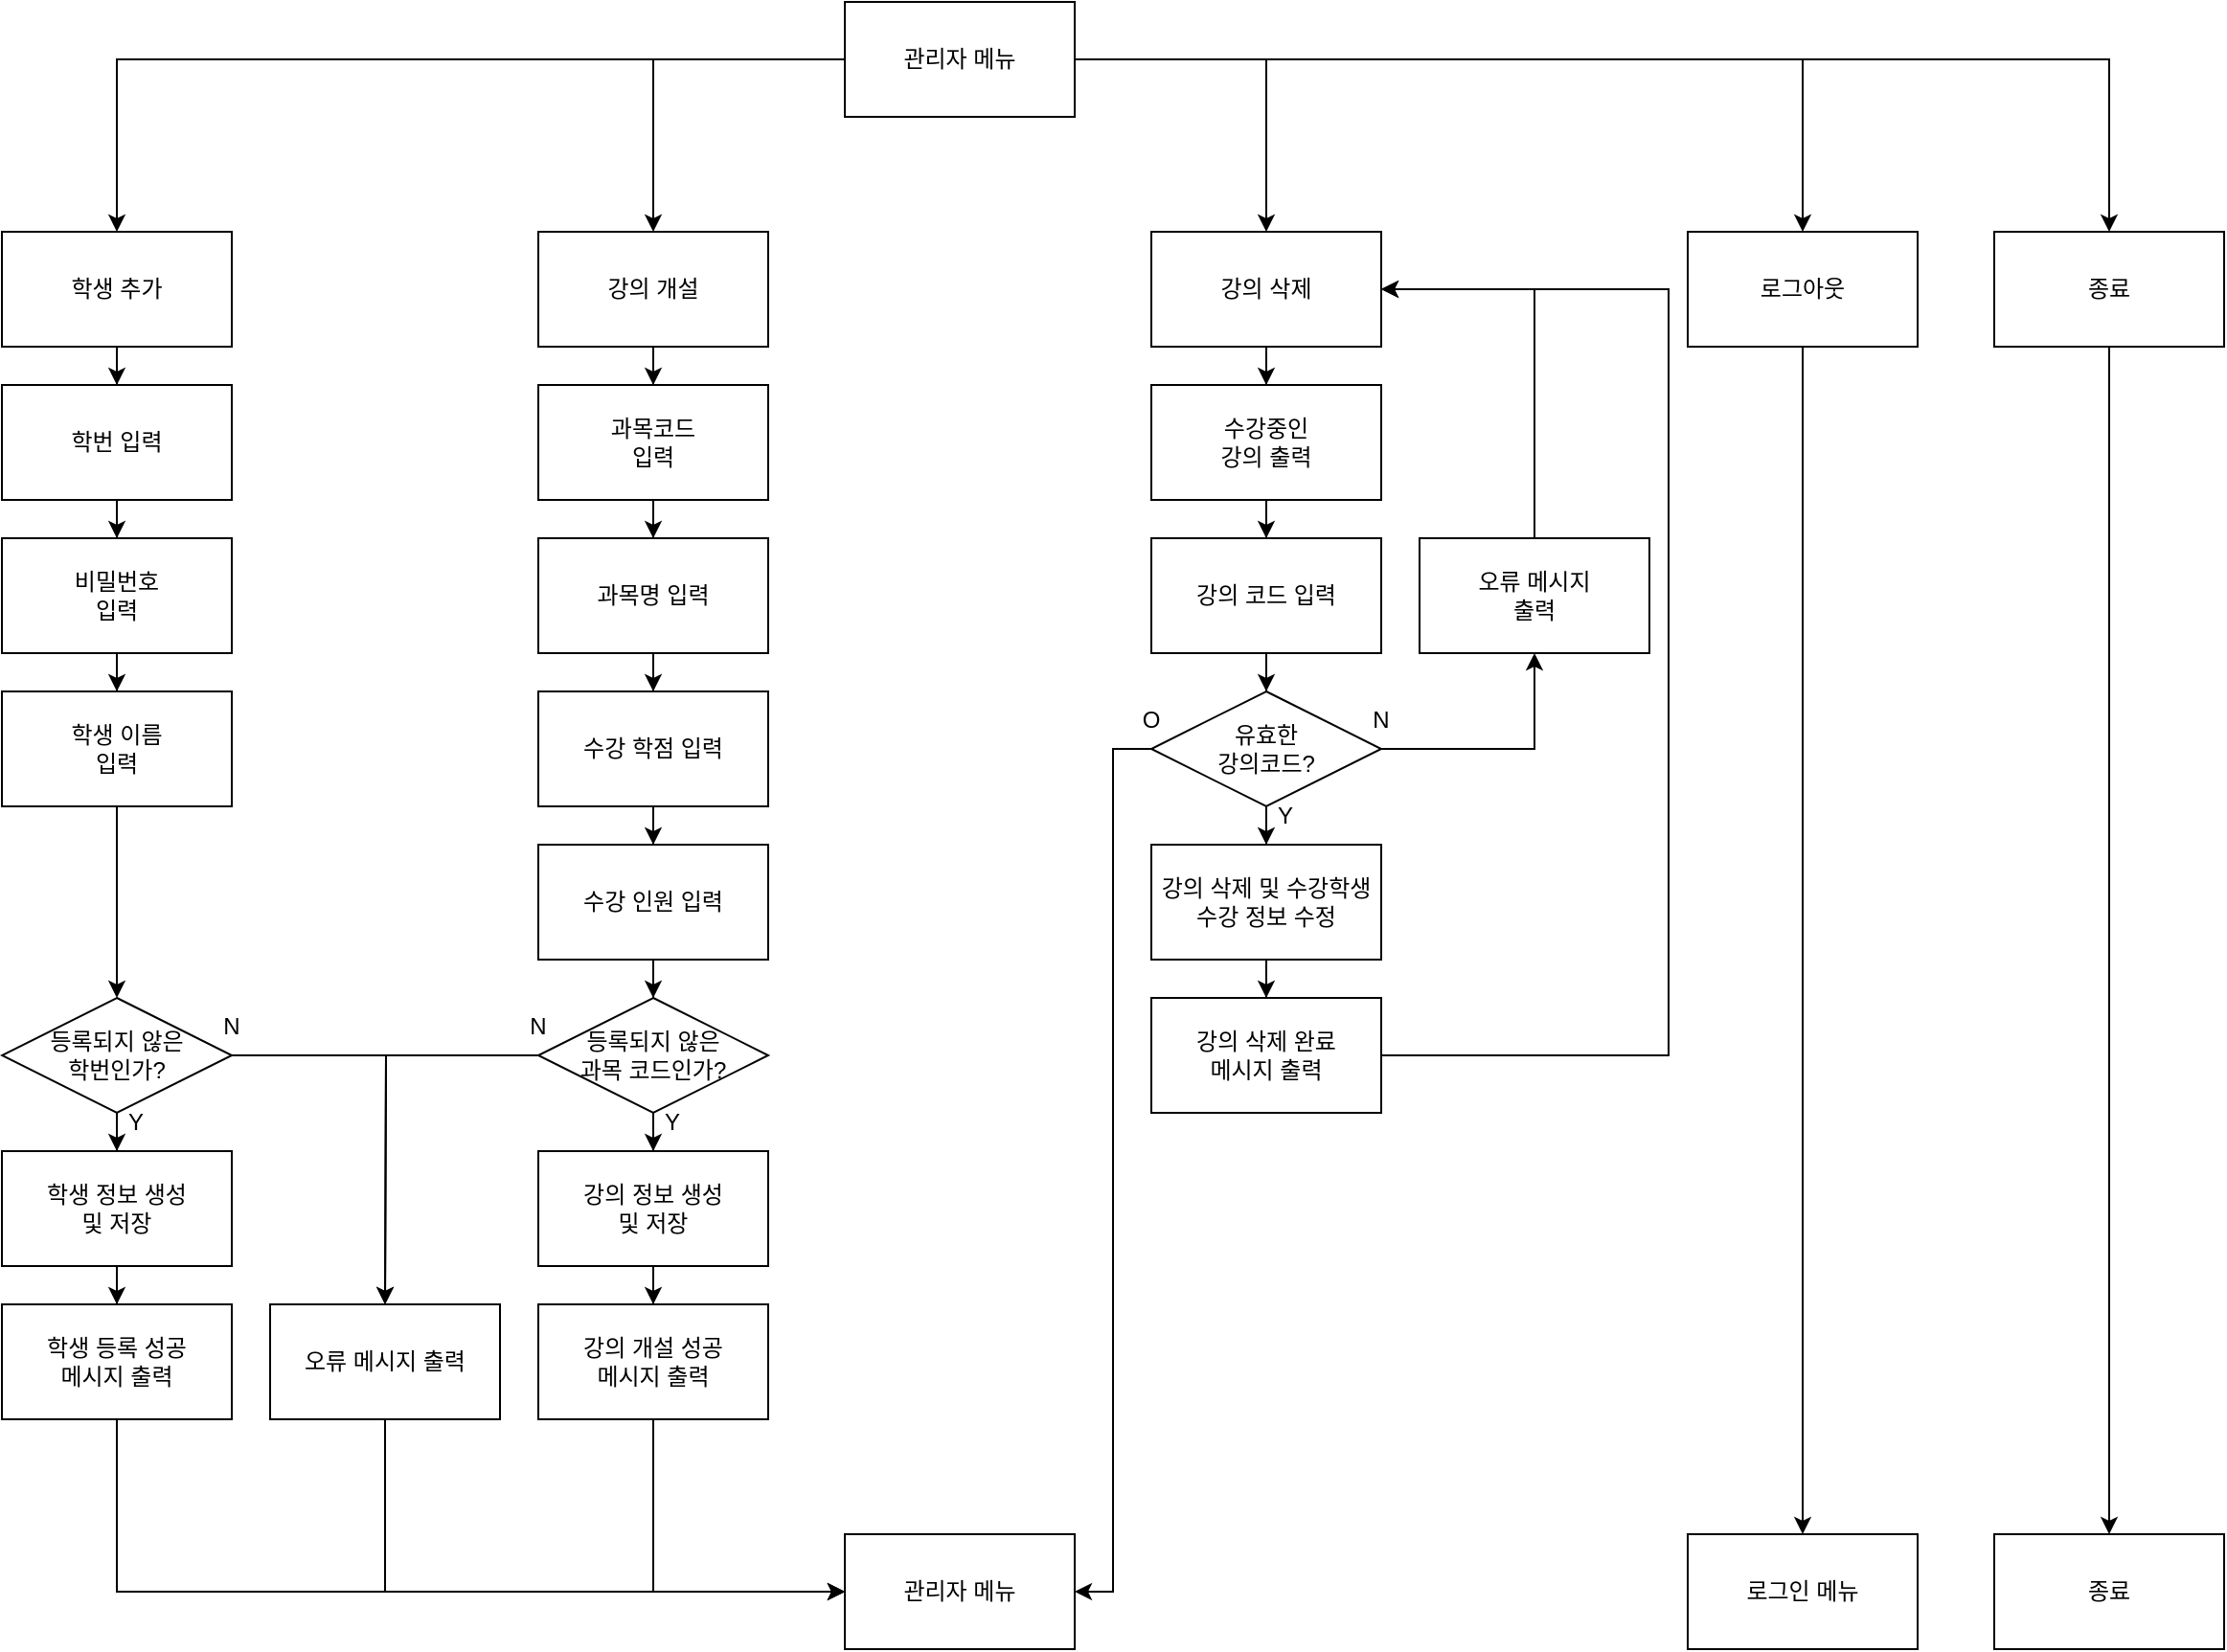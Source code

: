 <mxfile version="22.1.5" type="github">
  <diagram name="페이지-1" id="y6Ux4RKQCCK_NUBmEma7">
    <mxGraphModel dx="3652" dy="1318" grid="1" gridSize="10" guides="1" tooltips="1" connect="1" arrows="1" fold="1" page="1" pageScale="1" pageWidth="827" pageHeight="1169" math="0" shadow="0">
      <root>
        <mxCell id="0" />
        <mxCell id="1" parent="0" />
        <mxCell id="sTv5PWPDgmvh90sqdDiB-55" style="edgeStyle=orthogonalEdgeStyle;rounded=0;orthogonalLoop=1;jettySize=auto;html=1;" edge="1" parent="1" source="sTv5PWPDgmvh90sqdDiB-1" target="sTv5PWPDgmvh90sqdDiB-19">
          <mxGeometry relative="1" as="geometry" />
        </mxCell>
        <mxCell id="sTv5PWPDgmvh90sqdDiB-56" style="edgeStyle=orthogonalEdgeStyle;rounded=0;orthogonalLoop=1;jettySize=auto;html=1;" edge="1" parent="1" source="sTv5PWPDgmvh90sqdDiB-1" target="sTv5PWPDgmvh90sqdDiB-2">
          <mxGeometry relative="1" as="geometry" />
        </mxCell>
        <mxCell id="sTv5PWPDgmvh90sqdDiB-62" style="edgeStyle=orthogonalEdgeStyle;rounded=0;orthogonalLoop=1;jettySize=auto;html=1;entryX=0.5;entryY=0;entryDx=0;entryDy=0;" edge="1" parent="1" source="sTv5PWPDgmvh90sqdDiB-1" target="sTv5PWPDgmvh90sqdDiB-4">
          <mxGeometry relative="1" as="geometry" />
        </mxCell>
        <mxCell id="sTv5PWPDgmvh90sqdDiB-76" style="edgeStyle=orthogonalEdgeStyle;rounded=0;orthogonalLoop=1;jettySize=auto;html=1;entryX=0.5;entryY=0;entryDx=0;entryDy=0;" edge="1" parent="1" source="sTv5PWPDgmvh90sqdDiB-1" target="sTv5PWPDgmvh90sqdDiB-5">
          <mxGeometry relative="1" as="geometry" />
        </mxCell>
        <mxCell id="sTv5PWPDgmvh90sqdDiB-77" style="edgeStyle=orthogonalEdgeStyle;rounded=0;orthogonalLoop=1;jettySize=auto;html=1;entryX=0.5;entryY=0;entryDx=0;entryDy=0;" edge="1" parent="1" source="sTv5PWPDgmvh90sqdDiB-1" target="sTv5PWPDgmvh90sqdDiB-6">
          <mxGeometry relative="1" as="geometry" />
        </mxCell>
        <mxCell id="sTv5PWPDgmvh90sqdDiB-1" value="관리자 메뉴" style="rounded=0;whiteSpace=wrap;html=1;" vertex="1" parent="1">
          <mxGeometry x="-140" y="120" width="120" height="60" as="geometry" />
        </mxCell>
        <mxCell id="sTv5PWPDgmvh90sqdDiB-57" style="edgeStyle=orthogonalEdgeStyle;rounded=0;orthogonalLoop=1;jettySize=auto;html=1;" edge="1" parent="1" source="sTv5PWPDgmvh90sqdDiB-2" target="sTv5PWPDgmvh90sqdDiB-9">
          <mxGeometry relative="1" as="geometry" />
        </mxCell>
        <mxCell id="sTv5PWPDgmvh90sqdDiB-2" value="강의 개설" style="rounded=0;whiteSpace=wrap;html=1;" vertex="1" parent="1">
          <mxGeometry x="-300" y="240" width="120" height="60" as="geometry" />
        </mxCell>
        <mxCell id="sTv5PWPDgmvh90sqdDiB-63" style="edgeStyle=orthogonalEdgeStyle;rounded=0;orthogonalLoop=1;jettySize=auto;html=1;" edge="1" parent="1" source="sTv5PWPDgmvh90sqdDiB-4" target="sTv5PWPDgmvh90sqdDiB-28">
          <mxGeometry relative="1" as="geometry" />
        </mxCell>
        <mxCell id="sTv5PWPDgmvh90sqdDiB-4" value="강의 삭제" style="rounded=0;whiteSpace=wrap;html=1;" vertex="1" parent="1">
          <mxGeometry x="20" y="240" width="120" height="60" as="geometry" />
        </mxCell>
        <mxCell id="sTv5PWPDgmvh90sqdDiB-74" style="edgeStyle=orthogonalEdgeStyle;rounded=0;orthogonalLoop=1;jettySize=auto;html=1;" edge="1" parent="1" source="sTv5PWPDgmvh90sqdDiB-5" target="sTv5PWPDgmvh90sqdDiB-72">
          <mxGeometry relative="1" as="geometry" />
        </mxCell>
        <mxCell id="sTv5PWPDgmvh90sqdDiB-5" value="로그아웃" style="rounded=0;whiteSpace=wrap;html=1;" vertex="1" parent="1">
          <mxGeometry x="300" y="240" width="120" height="60" as="geometry" />
        </mxCell>
        <mxCell id="sTv5PWPDgmvh90sqdDiB-75" style="edgeStyle=orthogonalEdgeStyle;rounded=0;orthogonalLoop=1;jettySize=auto;html=1;entryX=0.5;entryY=0;entryDx=0;entryDy=0;" edge="1" parent="1" source="sTv5PWPDgmvh90sqdDiB-6" target="sTv5PWPDgmvh90sqdDiB-73">
          <mxGeometry relative="1" as="geometry" />
        </mxCell>
        <mxCell id="sTv5PWPDgmvh90sqdDiB-6" value="종료" style="rounded=0;whiteSpace=wrap;html=1;" vertex="1" parent="1">
          <mxGeometry x="460" y="240" width="120" height="60" as="geometry" />
        </mxCell>
        <mxCell id="sTv5PWPDgmvh90sqdDiB-58" style="edgeStyle=orthogonalEdgeStyle;rounded=0;orthogonalLoop=1;jettySize=auto;html=1;" edge="1" parent="1" source="sTv5PWPDgmvh90sqdDiB-9" target="sTv5PWPDgmvh90sqdDiB-12">
          <mxGeometry relative="1" as="geometry" />
        </mxCell>
        <mxCell id="sTv5PWPDgmvh90sqdDiB-9" value="과목코드&lt;br&gt;입력" style="rounded=0;whiteSpace=wrap;html=1;" vertex="1" parent="1">
          <mxGeometry x="-300" y="320" width="120" height="60" as="geometry" />
        </mxCell>
        <mxCell id="sTv5PWPDgmvh90sqdDiB-59" style="edgeStyle=orthogonalEdgeStyle;rounded=0;orthogonalLoop=1;jettySize=auto;html=1;" edge="1" parent="1" source="sTv5PWPDgmvh90sqdDiB-12" target="sTv5PWPDgmvh90sqdDiB-13">
          <mxGeometry relative="1" as="geometry" />
        </mxCell>
        <mxCell id="sTv5PWPDgmvh90sqdDiB-12" value="과목명 입력" style="rounded=0;whiteSpace=wrap;html=1;" vertex="1" parent="1">
          <mxGeometry x="-300" y="400" width="120" height="60" as="geometry" />
        </mxCell>
        <mxCell id="sTv5PWPDgmvh90sqdDiB-60" style="edgeStyle=orthogonalEdgeStyle;rounded=0;orthogonalLoop=1;jettySize=auto;html=1;" edge="1" parent="1" source="sTv5PWPDgmvh90sqdDiB-13" target="sTv5PWPDgmvh90sqdDiB-36">
          <mxGeometry relative="1" as="geometry" />
        </mxCell>
        <mxCell id="sTv5PWPDgmvh90sqdDiB-13" value="수강 학점 입력" style="rounded=0;whiteSpace=wrap;html=1;" vertex="1" parent="1">
          <mxGeometry x="-300" y="480" width="120" height="60" as="geometry" />
        </mxCell>
        <mxCell id="sTv5PWPDgmvh90sqdDiB-46" style="edgeStyle=orthogonalEdgeStyle;rounded=0;orthogonalLoop=1;jettySize=auto;html=1;" edge="1" parent="1" source="sTv5PWPDgmvh90sqdDiB-15">
          <mxGeometry relative="1" as="geometry">
            <mxPoint x="-380" y="800" as="targetPoint" />
          </mxGeometry>
        </mxCell>
        <mxCell id="sTv5PWPDgmvh90sqdDiB-52" style="edgeStyle=orthogonalEdgeStyle;rounded=0;orthogonalLoop=1;jettySize=auto;html=1;" edge="1" parent="1" source="sTv5PWPDgmvh90sqdDiB-15" target="sTv5PWPDgmvh90sqdDiB-16">
          <mxGeometry relative="1" as="geometry" />
        </mxCell>
        <mxCell id="sTv5PWPDgmvh90sqdDiB-15" value="등록되지 않은&lt;br&gt;과목 코드인가?" style="rhombus;whiteSpace=wrap;html=1;" vertex="1" parent="1">
          <mxGeometry x="-300" y="640" width="120" height="60" as="geometry" />
        </mxCell>
        <mxCell id="sTv5PWPDgmvh90sqdDiB-54" style="edgeStyle=orthogonalEdgeStyle;rounded=0;orthogonalLoop=1;jettySize=auto;html=1;" edge="1" parent="1" source="sTv5PWPDgmvh90sqdDiB-16" target="sTv5PWPDgmvh90sqdDiB-17">
          <mxGeometry relative="1" as="geometry" />
        </mxCell>
        <mxCell id="sTv5PWPDgmvh90sqdDiB-16" value="강의 정보 생성&lt;br&gt;및 저장" style="rounded=0;whiteSpace=wrap;html=1;" vertex="1" parent="1">
          <mxGeometry x="-300" y="720" width="120" height="60" as="geometry" />
        </mxCell>
        <mxCell id="sTv5PWPDgmvh90sqdDiB-49" style="edgeStyle=orthogonalEdgeStyle;rounded=0;orthogonalLoop=1;jettySize=auto;html=1;entryX=0;entryY=0.5;entryDx=0;entryDy=0;" edge="1" parent="1" source="sTv5PWPDgmvh90sqdDiB-17" target="sTv5PWPDgmvh90sqdDiB-18">
          <mxGeometry relative="1" as="geometry">
            <Array as="points">
              <mxPoint x="-240" y="950" />
            </Array>
          </mxGeometry>
        </mxCell>
        <mxCell id="sTv5PWPDgmvh90sqdDiB-17" value="강의 개설 성공&lt;br&gt;메시지 출력" style="rounded=0;whiteSpace=wrap;html=1;" vertex="1" parent="1">
          <mxGeometry x="-300" y="800" width="120" height="60" as="geometry" />
        </mxCell>
        <mxCell id="sTv5PWPDgmvh90sqdDiB-18" value="관리자 메뉴" style="rounded=0;whiteSpace=wrap;html=1;" vertex="1" parent="1">
          <mxGeometry x="-140" y="920" width="120" height="60" as="geometry" />
        </mxCell>
        <mxCell id="sTv5PWPDgmvh90sqdDiB-40" style="edgeStyle=orthogonalEdgeStyle;rounded=0;orthogonalLoop=1;jettySize=auto;html=1;entryX=0.5;entryY=0;entryDx=0;entryDy=0;" edge="1" parent="1" source="sTv5PWPDgmvh90sqdDiB-19" target="sTv5PWPDgmvh90sqdDiB-20">
          <mxGeometry relative="1" as="geometry" />
        </mxCell>
        <mxCell id="sTv5PWPDgmvh90sqdDiB-19" value="학생 추가" style="rounded=0;whiteSpace=wrap;html=1;" vertex="1" parent="1">
          <mxGeometry x="-580" y="240" width="120" height="60" as="geometry" />
        </mxCell>
        <mxCell id="sTv5PWPDgmvh90sqdDiB-42" style="edgeStyle=orthogonalEdgeStyle;rounded=0;orthogonalLoop=1;jettySize=auto;html=1;" edge="1" parent="1" source="sTv5PWPDgmvh90sqdDiB-20" target="sTv5PWPDgmvh90sqdDiB-21">
          <mxGeometry relative="1" as="geometry" />
        </mxCell>
        <mxCell id="sTv5PWPDgmvh90sqdDiB-20" value="학번 입력" style="rounded=0;whiteSpace=wrap;html=1;" vertex="1" parent="1">
          <mxGeometry x="-580" y="320" width="120" height="60" as="geometry" />
        </mxCell>
        <mxCell id="sTv5PWPDgmvh90sqdDiB-43" style="edgeStyle=orthogonalEdgeStyle;rounded=0;orthogonalLoop=1;jettySize=auto;html=1;" edge="1" parent="1" source="sTv5PWPDgmvh90sqdDiB-21" target="sTv5PWPDgmvh90sqdDiB-22">
          <mxGeometry relative="1" as="geometry" />
        </mxCell>
        <mxCell id="sTv5PWPDgmvh90sqdDiB-21" value="비밀번호&lt;br&gt;입력" style="rounded=0;whiteSpace=wrap;html=1;" vertex="1" parent="1">
          <mxGeometry x="-580" y="400" width="120" height="60" as="geometry" />
        </mxCell>
        <mxCell id="sTv5PWPDgmvh90sqdDiB-44" value="" style="edgeStyle=orthogonalEdgeStyle;rounded=0;orthogonalLoop=1;jettySize=auto;html=1;" edge="1" parent="1" source="sTv5PWPDgmvh90sqdDiB-22" target="sTv5PWPDgmvh90sqdDiB-24">
          <mxGeometry relative="1" as="geometry" />
        </mxCell>
        <mxCell id="sTv5PWPDgmvh90sqdDiB-22" value="학생 이름&lt;br&gt;입력" style="rounded=0;whiteSpace=wrap;html=1;" vertex="1" parent="1">
          <mxGeometry x="-580" y="480" width="120" height="60" as="geometry" />
        </mxCell>
        <mxCell id="sTv5PWPDgmvh90sqdDiB-45" style="edgeStyle=orthogonalEdgeStyle;rounded=0;orthogonalLoop=1;jettySize=auto;html=1;" edge="1" parent="1" source="sTv5PWPDgmvh90sqdDiB-24">
          <mxGeometry relative="1" as="geometry">
            <mxPoint x="-380" y="800" as="targetPoint" />
          </mxGeometry>
        </mxCell>
        <mxCell id="sTv5PWPDgmvh90sqdDiB-51" style="edgeStyle=orthogonalEdgeStyle;rounded=0;orthogonalLoop=1;jettySize=auto;html=1;entryX=0.5;entryY=0;entryDx=0;entryDy=0;" edge="1" parent="1" source="sTv5PWPDgmvh90sqdDiB-24" target="sTv5PWPDgmvh90sqdDiB-25">
          <mxGeometry relative="1" as="geometry" />
        </mxCell>
        <mxCell id="sTv5PWPDgmvh90sqdDiB-24" value="등록되지 않은&lt;br&gt;학번인가?" style="rhombus;whiteSpace=wrap;html=1;" vertex="1" parent="1">
          <mxGeometry x="-580" y="640" width="120" height="60" as="geometry" />
        </mxCell>
        <mxCell id="sTv5PWPDgmvh90sqdDiB-53" style="edgeStyle=orthogonalEdgeStyle;rounded=0;orthogonalLoop=1;jettySize=auto;html=1;entryX=0.5;entryY=0;entryDx=0;entryDy=0;" edge="1" parent="1" source="sTv5PWPDgmvh90sqdDiB-25" target="sTv5PWPDgmvh90sqdDiB-26">
          <mxGeometry relative="1" as="geometry" />
        </mxCell>
        <mxCell id="sTv5PWPDgmvh90sqdDiB-25" value="학생 정보 생성&lt;br&gt;및 저장" style="rounded=0;whiteSpace=wrap;html=1;" vertex="1" parent="1">
          <mxGeometry x="-580" y="720" width="120" height="60" as="geometry" />
        </mxCell>
        <mxCell id="sTv5PWPDgmvh90sqdDiB-50" style="edgeStyle=orthogonalEdgeStyle;rounded=0;orthogonalLoop=1;jettySize=auto;html=1;entryX=0;entryY=0.5;entryDx=0;entryDy=0;" edge="1" parent="1" source="sTv5PWPDgmvh90sqdDiB-26" target="sTv5PWPDgmvh90sqdDiB-18">
          <mxGeometry relative="1" as="geometry">
            <Array as="points">
              <mxPoint x="-520" y="950" />
            </Array>
          </mxGeometry>
        </mxCell>
        <mxCell id="sTv5PWPDgmvh90sqdDiB-26" value="학생 등록 성공&lt;br&gt;메시지 출력" style="rounded=0;whiteSpace=wrap;html=1;" vertex="1" parent="1">
          <mxGeometry x="-580" y="800" width="120" height="60" as="geometry" />
        </mxCell>
        <mxCell id="sTv5PWPDgmvh90sqdDiB-64" style="edgeStyle=orthogonalEdgeStyle;rounded=0;orthogonalLoop=1;jettySize=auto;html=1;" edge="1" parent="1" source="sTv5PWPDgmvh90sqdDiB-28" target="sTv5PWPDgmvh90sqdDiB-29">
          <mxGeometry relative="1" as="geometry" />
        </mxCell>
        <mxCell id="sTv5PWPDgmvh90sqdDiB-28" value="수강중인&lt;br&gt;강의 출력" style="rounded=0;whiteSpace=wrap;html=1;" vertex="1" parent="1">
          <mxGeometry x="20" y="320" width="120" height="60" as="geometry" />
        </mxCell>
        <mxCell id="sTv5PWPDgmvh90sqdDiB-65" style="edgeStyle=orthogonalEdgeStyle;rounded=0;orthogonalLoop=1;jettySize=auto;html=1;" edge="1" parent="1" source="sTv5PWPDgmvh90sqdDiB-29" target="sTv5PWPDgmvh90sqdDiB-32">
          <mxGeometry relative="1" as="geometry" />
        </mxCell>
        <mxCell id="sTv5PWPDgmvh90sqdDiB-70" style="edgeStyle=orthogonalEdgeStyle;rounded=0;orthogonalLoop=1;jettySize=auto;html=1;entryX=1;entryY=0.5;entryDx=0;entryDy=0;exitX=0;exitY=0.5;exitDx=0;exitDy=0;" edge="1" parent="1" source="sTv5PWPDgmvh90sqdDiB-32" target="sTv5PWPDgmvh90sqdDiB-18">
          <mxGeometry relative="1" as="geometry" />
        </mxCell>
        <mxCell id="sTv5PWPDgmvh90sqdDiB-29" value="강의 코드 입력" style="rounded=0;whiteSpace=wrap;html=1;" vertex="1" parent="1">
          <mxGeometry x="20" y="400" width="120" height="60" as="geometry" />
        </mxCell>
        <mxCell id="sTv5PWPDgmvh90sqdDiB-66" style="edgeStyle=orthogonalEdgeStyle;rounded=0;orthogonalLoop=1;jettySize=auto;html=1;entryX=0.5;entryY=1;entryDx=0;entryDy=0;" edge="1" parent="1" source="sTv5PWPDgmvh90sqdDiB-32" target="sTv5PWPDgmvh90sqdDiB-34">
          <mxGeometry relative="1" as="geometry">
            <mxPoint x="220" y="470" as="targetPoint" />
          </mxGeometry>
        </mxCell>
        <mxCell id="sTv5PWPDgmvh90sqdDiB-67" style="edgeStyle=orthogonalEdgeStyle;rounded=0;orthogonalLoop=1;jettySize=auto;html=1;" edge="1" parent="1" source="sTv5PWPDgmvh90sqdDiB-32" target="sTv5PWPDgmvh90sqdDiB-35">
          <mxGeometry relative="1" as="geometry" />
        </mxCell>
        <mxCell id="sTv5PWPDgmvh90sqdDiB-32" value="유효한&lt;br&gt;강의코드?" style="rhombus;whiteSpace=wrap;html=1;" vertex="1" parent="1">
          <mxGeometry x="20" y="480" width="120" height="60" as="geometry" />
        </mxCell>
        <mxCell id="sTv5PWPDgmvh90sqdDiB-71" style="edgeStyle=orthogonalEdgeStyle;rounded=0;orthogonalLoop=1;jettySize=auto;html=1;entryX=1;entryY=0.5;entryDx=0;entryDy=0;" edge="1" parent="1" source="sTv5PWPDgmvh90sqdDiB-34" target="sTv5PWPDgmvh90sqdDiB-4">
          <mxGeometry relative="1" as="geometry">
            <Array as="points">
              <mxPoint x="220" y="270" />
            </Array>
          </mxGeometry>
        </mxCell>
        <mxCell id="sTv5PWPDgmvh90sqdDiB-34" value="오류 메시지&lt;br&gt;출력" style="rounded=0;whiteSpace=wrap;html=1;" vertex="1" parent="1">
          <mxGeometry x="160" y="400" width="120" height="60" as="geometry" />
        </mxCell>
        <mxCell id="sTv5PWPDgmvh90sqdDiB-68" style="edgeStyle=orthogonalEdgeStyle;rounded=0;orthogonalLoop=1;jettySize=auto;html=1;" edge="1" parent="1" source="sTv5PWPDgmvh90sqdDiB-35" target="sTv5PWPDgmvh90sqdDiB-37">
          <mxGeometry relative="1" as="geometry" />
        </mxCell>
        <mxCell id="sTv5PWPDgmvh90sqdDiB-35" value="강의 삭제 및 수강학생&lt;br&gt;수강 정보 수정" style="rounded=0;whiteSpace=wrap;html=1;" vertex="1" parent="1">
          <mxGeometry x="20" y="560" width="120" height="60" as="geometry" />
        </mxCell>
        <mxCell id="sTv5PWPDgmvh90sqdDiB-61" style="edgeStyle=orthogonalEdgeStyle;rounded=0;orthogonalLoop=1;jettySize=auto;html=1;entryX=0.5;entryY=0;entryDx=0;entryDy=0;" edge="1" parent="1" source="sTv5PWPDgmvh90sqdDiB-36" target="sTv5PWPDgmvh90sqdDiB-15">
          <mxGeometry relative="1" as="geometry" />
        </mxCell>
        <mxCell id="sTv5PWPDgmvh90sqdDiB-36" value="수강 인원 입력" style="rounded=0;whiteSpace=wrap;html=1;" vertex="1" parent="1">
          <mxGeometry x="-300" y="560" width="120" height="60" as="geometry" />
        </mxCell>
        <mxCell id="sTv5PWPDgmvh90sqdDiB-69" style="edgeStyle=orthogonalEdgeStyle;rounded=0;orthogonalLoop=1;jettySize=auto;html=1;entryX=1;entryY=0.5;entryDx=0;entryDy=0;" edge="1" parent="1" source="sTv5PWPDgmvh90sqdDiB-37" target="sTv5PWPDgmvh90sqdDiB-4">
          <mxGeometry relative="1" as="geometry">
            <Array as="points">
              <mxPoint x="290" y="670" />
              <mxPoint x="290" y="270" />
            </Array>
          </mxGeometry>
        </mxCell>
        <mxCell id="sTv5PWPDgmvh90sqdDiB-37" value="강의 삭제 완료&lt;br&gt;메시지 출력" style="rounded=0;whiteSpace=wrap;html=1;" vertex="1" parent="1">
          <mxGeometry x="20" y="640" width="120" height="60" as="geometry" />
        </mxCell>
        <mxCell id="sTv5PWPDgmvh90sqdDiB-48" style="edgeStyle=orthogonalEdgeStyle;rounded=0;orthogonalLoop=1;jettySize=auto;html=1;entryX=0;entryY=0.5;entryDx=0;entryDy=0;" edge="1" parent="1" source="sTv5PWPDgmvh90sqdDiB-47" target="sTv5PWPDgmvh90sqdDiB-18">
          <mxGeometry relative="1" as="geometry">
            <Array as="points">
              <mxPoint x="-380" y="950" />
            </Array>
          </mxGeometry>
        </mxCell>
        <mxCell id="sTv5PWPDgmvh90sqdDiB-47" value="오류 메시지 출력" style="rounded=0;whiteSpace=wrap;html=1;" vertex="1" parent="1">
          <mxGeometry x="-440" y="800" width="120" height="60" as="geometry" />
        </mxCell>
        <mxCell id="sTv5PWPDgmvh90sqdDiB-72" value="로그인 메뉴" style="rounded=0;whiteSpace=wrap;html=1;" vertex="1" parent="1">
          <mxGeometry x="300" y="920" width="120" height="60" as="geometry" />
        </mxCell>
        <mxCell id="sTv5PWPDgmvh90sqdDiB-73" value="종료" style="rounded=0;whiteSpace=wrap;html=1;" vertex="1" parent="1">
          <mxGeometry x="460" y="920" width="120" height="60" as="geometry" />
        </mxCell>
        <mxCell id="sTv5PWPDgmvh90sqdDiB-78" value="N" style="text;html=1;strokeColor=none;fillColor=none;align=center;verticalAlign=middle;whiteSpace=wrap;rounded=0;" vertex="1" parent="1">
          <mxGeometry x="-490" y="640" width="60" height="30" as="geometry" />
        </mxCell>
        <mxCell id="sTv5PWPDgmvh90sqdDiB-79" value="N" style="text;html=1;strokeColor=none;fillColor=none;align=center;verticalAlign=middle;whiteSpace=wrap;rounded=0;" vertex="1" parent="1">
          <mxGeometry x="-330" y="640" width="60" height="30" as="geometry" />
        </mxCell>
        <mxCell id="sTv5PWPDgmvh90sqdDiB-80" value="N" style="text;html=1;strokeColor=none;fillColor=none;align=center;verticalAlign=middle;whiteSpace=wrap;rounded=0;" vertex="1" parent="1">
          <mxGeometry x="110" y="480" width="60" height="30" as="geometry" />
        </mxCell>
        <mxCell id="sTv5PWPDgmvh90sqdDiB-81" value="Y" style="text;html=1;strokeColor=none;fillColor=none;align=center;verticalAlign=middle;whiteSpace=wrap;rounded=0;" vertex="1" parent="1">
          <mxGeometry x="60" y="530" width="60" height="30" as="geometry" />
        </mxCell>
        <mxCell id="sTv5PWPDgmvh90sqdDiB-82" value="Y" style="text;html=1;strokeColor=none;fillColor=none;align=center;verticalAlign=middle;whiteSpace=wrap;rounded=0;" vertex="1" parent="1">
          <mxGeometry x="-260" y="690" width="60" height="30" as="geometry" />
        </mxCell>
        <mxCell id="sTv5PWPDgmvh90sqdDiB-83" value="Y" style="text;html=1;strokeColor=none;fillColor=none;align=center;verticalAlign=middle;whiteSpace=wrap;rounded=0;" vertex="1" parent="1">
          <mxGeometry x="-540" y="690" width="60" height="30" as="geometry" />
        </mxCell>
        <mxCell id="sTv5PWPDgmvh90sqdDiB-84" value="O" style="text;html=1;strokeColor=none;fillColor=none;align=center;verticalAlign=middle;whiteSpace=wrap;rounded=0;" vertex="1" parent="1">
          <mxGeometry x="-10" y="480" width="60" height="30" as="geometry" />
        </mxCell>
      </root>
    </mxGraphModel>
  </diagram>
</mxfile>
